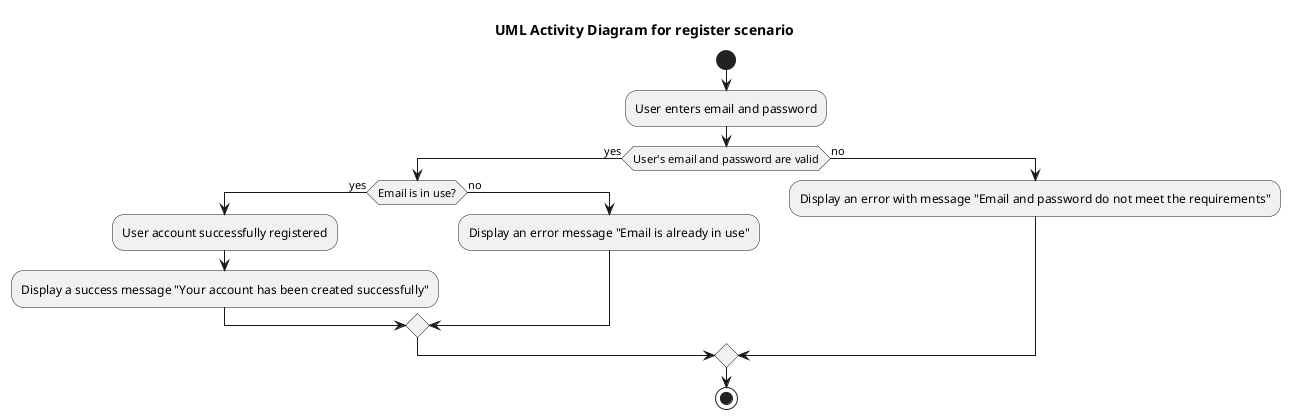 @startuml

title UML Activity Diagram for register scenario

start
:User enters email and password;

if(User's email and password are valid) then (yes)

  if (Email is in use?) then (yes)
    :User account successfully registered;
    :Display a success message "Your account has been created successfully";
  else (no)
    :Display an error message "Email is already in use";
  endif

else (no) 
  :Display an error with message "Email and password do not meet the requirements";
endif

stop

@enduml